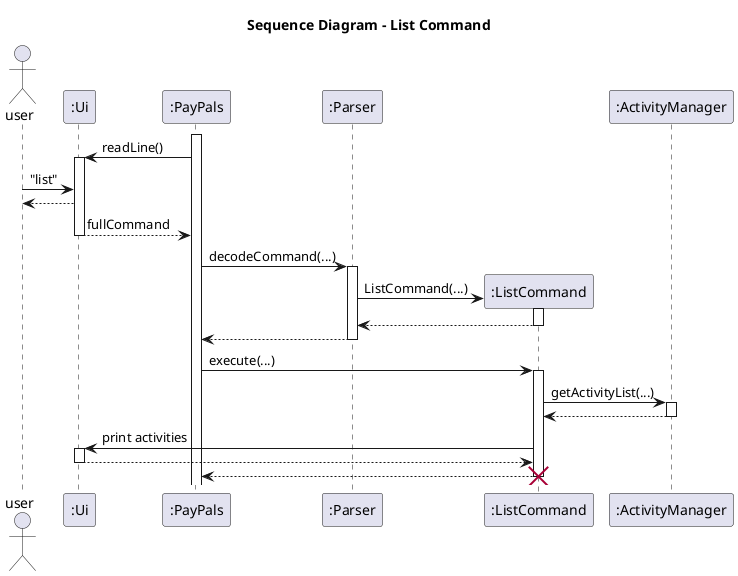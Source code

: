 @startuml
title Sequence Diagram - List Command
actor user

participant ":Ui" as ui
participant ":PayPals" as pp
participant ":Parser" as parser
participant ":ListCommand" as listCmd
participant ":ActivityManager" as mgr

activate pp
pp -> ui : readLine()
activate ui
user -> ui : "list"
ui --> user
ui --> pp : fullCommand
deactivate ui

pp -> parser : decodeCommand(...)
activate parser
parser -> listCmd **: ListCommand(...)
activate listCmd
listCmd --> parser :
deactivate listCmd
parser --> pp
deactivate parser

pp -> listCmd : execute(...)
activate listCmd
listCmd -> mgr : getActivityList(...)
activate mgr
mgr --> listCmd :
deactivate mgr

listCmd -> ui : print activities
activate ui
ui --> listCmd :
deactivate ui

listCmd --> pp
deactivate listCmd

destroy listCmd

@enduml
